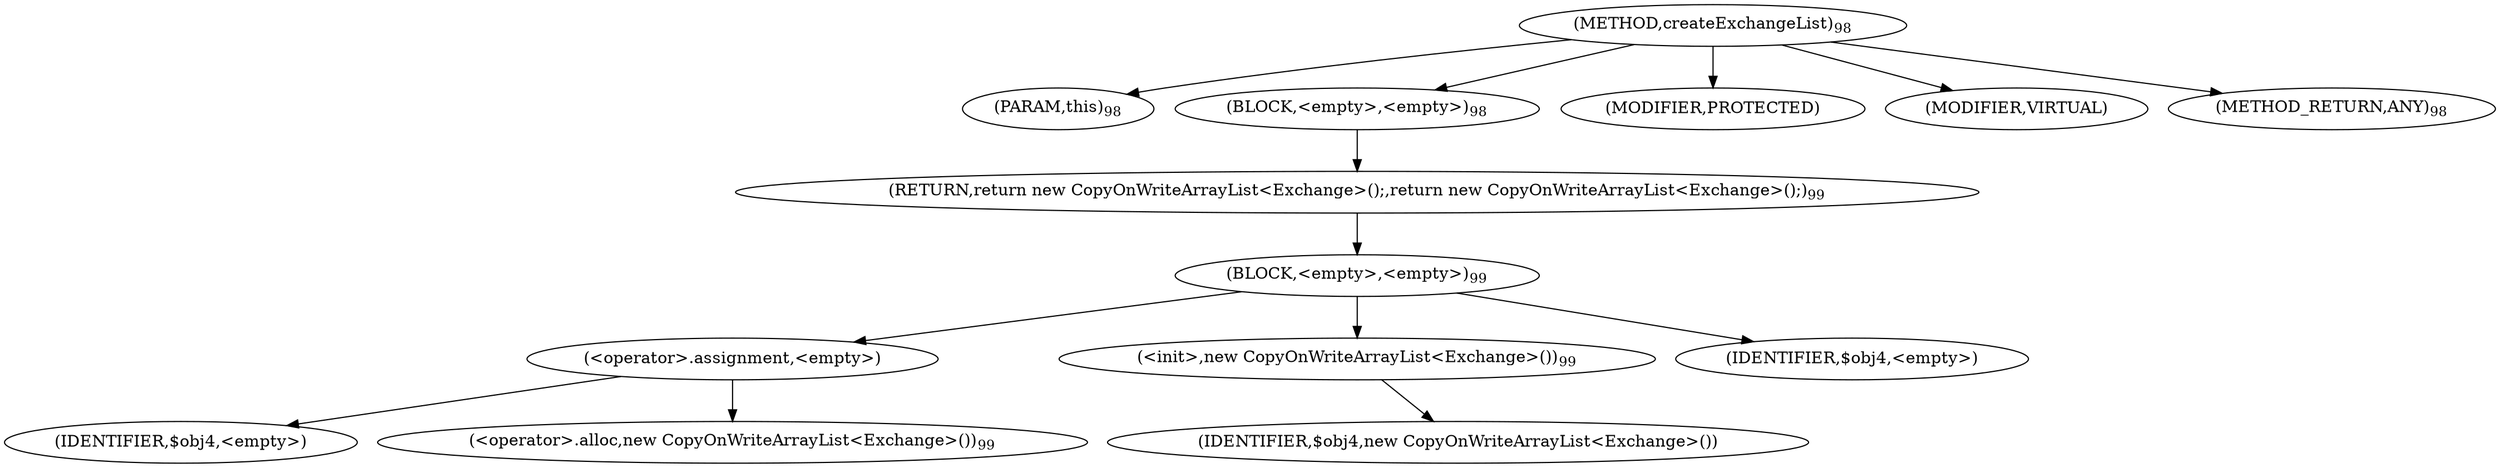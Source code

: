 digraph "createExchangeList" {  
"217" [label = <(METHOD,createExchangeList)<SUB>98</SUB>> ]
"218" [label = <(PARAM,this)<SUB>98</SUB>> ]
"219" [label = <(BLOCK,&lt;empty&gt;,&lt;empty&gt;)<SUB>98</SUB>> ]
"220" [label = <(RETURN,return new CopyOnWriteArrayList&lt;Exchange&gt;();,return new CopyOnWriteArrayList&lt;Exchange&gt;();)<SUB>99</SUB>> ]
"221" [label = <(BLOCK,&lt;empty&gt;,&lt;empty&gt;)<SUB>99</SUB>> ]
"222" [label = <(&lt;operator&gt;.assignment,&lt;empty&gt;)> ]
"223" [label = <(IDENTIFIER,$obj4,&lt;empty&gt;)> ]
"224" [label = <(&lt;operator&gt;.alloc,new CopyOnWriteArrayList&lt;Exchange&gt;())<SUB>99</SUB>> ]
"225" [label = <(&lt;init&gt;,new CopyOnWriteArrayList&lt;Exchange&gt;())<SUB>99</SUB>> ]
"226" [label = <(IDENTIFIER,$obj4,new CopyOnWriteArrayList&lt;Exchange&gt;())> ]
"227" [label = <(IDENTIFIER,$obj4,&lt;empty&gt;)> ]
"228" [label = <(MODIFIER,PROTECTED)> ]
"229" [label = <(MODIFIER,VIRTUAL)> ]
"230" [label = <(METHOD_RETURN,ANY)<SUB>98</SUB>> ]
  "217" -> "218" 
  "217" -> "219" 
  "217" -> "228" 
  "217" -> "229" 
  "217" -> "230" 
  "219" -> "220" 
  "220" -> "221" 
  "221" -> "222" 
  "221" -> "225" 
  "221" -> "227" 
  "222" -> "223" 
  "222" -> "224" 
  "225" -> "226" 
}
